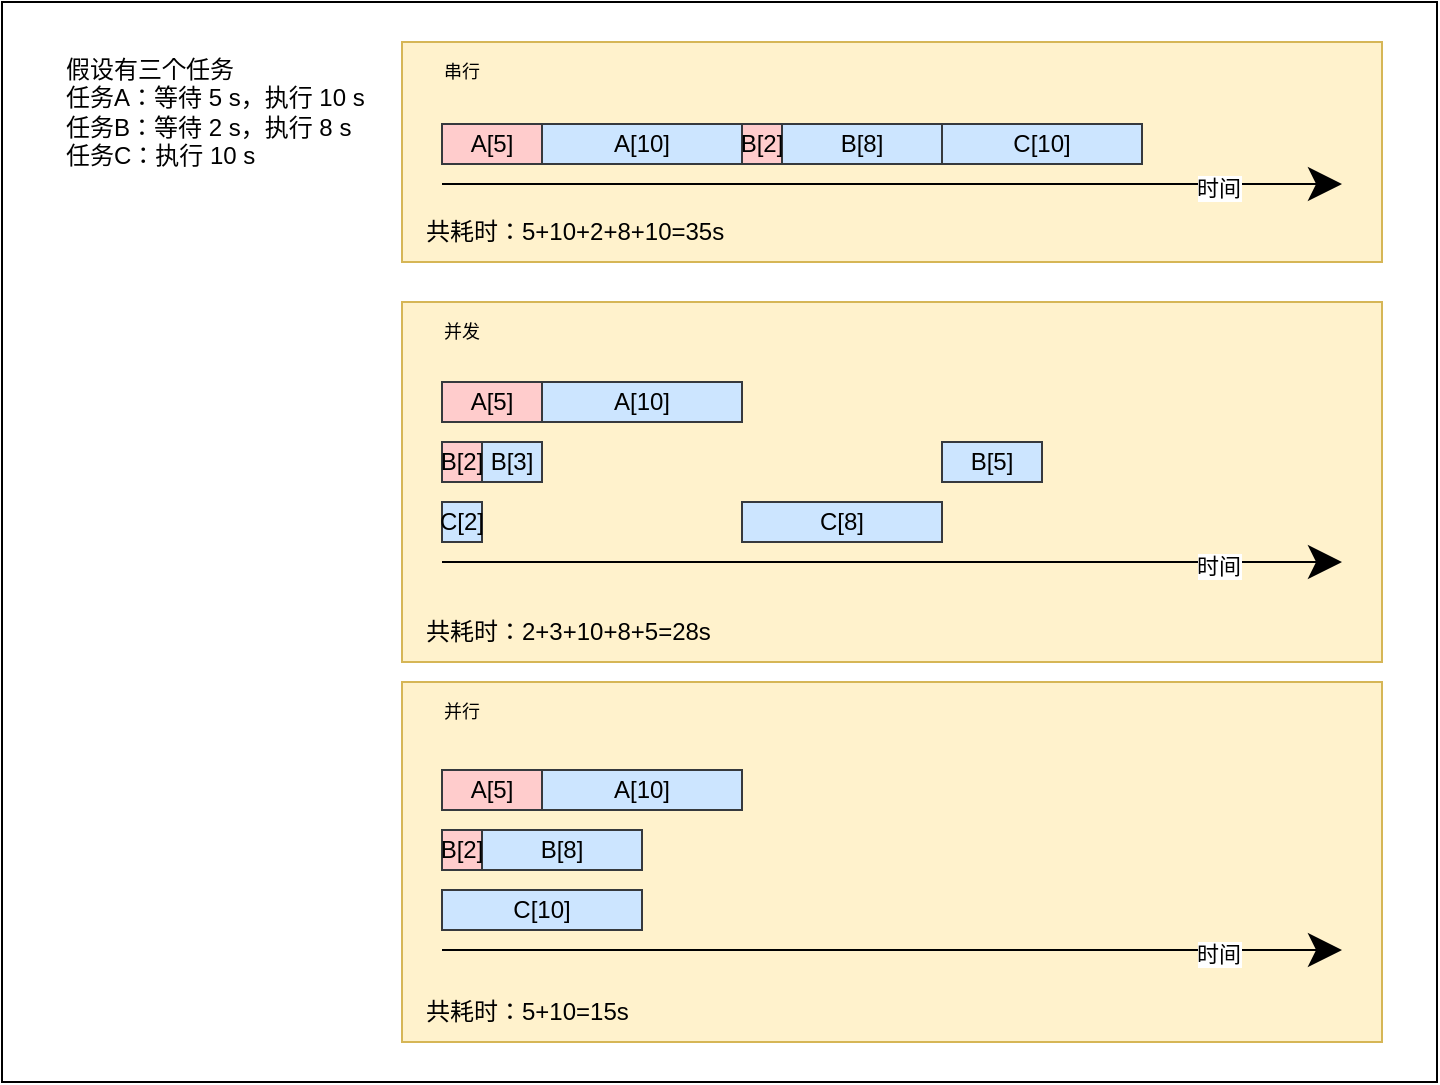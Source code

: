 <mxfile version="19.0.1" type="github">
  <diagram id="YBkWq5HG3aW7KjurHIij" name="Page-1">
    <mxGraphModel dx="1468" dy="856" grid="1" gridSize="10" guides="1" tooltips="1" connect="1" arrows="1" fold="1" page="0" pageScale="1" pageWidth="827" pageHeight="1169" math="0" shadow="0">
      <root>
        <mxCell id="0" />
        <mxCell id="1" parent="0" />
        <mxCell id="tiuEcBF6v56B7dEMuvXk-40" value="" style="rounded=0;whiteSpace=wrap;html=1;hachureGap=4;fontSize=9;" vertex="1" parent="1">
          <mxGeometry x="-240" y="-260" width="717.5" height="540" as="geometry" />
        </mxCell>
        <mxCell id="tiuEcBF6v56B7dEMuvXk-38" value="" style="rounded=0;whiteSpace=wrap;html=1;hachureGap=4;fillColor=#fff2cc;strokeColor=#d6b656;" vertex="1" parent="1">
          <mxGeometry x="-40" y="80" width="490" height="180" as="geometry" />
        </mxCell>
        <mxCell id="tiuEcBF6v56B7dEMuvXk-36" value="" style="rounded=0;whiteSpace=wrap;html=1;hachureGap=4;fillColor=#fff2cc;strokeColor=#d6b656;" vertex="1" parent="1">
          <mxGeometry x="-40" y="-110" width="490" height="180" as="geometry" />
        </mxCell>
        <mxCell id="tiuEcBF6v56B7dEMuvXk-19" value="" style="rounded=0;whiteSpace=wrap;html=1;hachureGap=4;fillColor=#fff2cc;strokeColor=#d6b656;" vertex="1" parent="1">
          <mxGeometry x="-40" y="-240" width="490" height="110" as="geometry" />
        </mxCell>
        <mxCell id="tiuEcBF6v56B7dEMuvXk-1" value="假设有三个任务&lt;br&gt;任务A：等待 5 s，执行 10 s&lt;br&gt;任务B：等待 2 s，执行 8 s&lt;br&gt;任务C：执行 10 s" style="text;html=1;strokeColor=none;fillColor=none;align=left;verticalAlign=middle;whiteSpace=wrap;rounded=0;hachureGap=4;" vertex="1" parent="1">
          <mxGeometry x="-210" y="-240" width="190" height="70" as="geometry" />
        </mxCell>
        <mxCell id="tiuEcBF6v56B7dEMuvXk-2" value="" style="endArrow=classic;html=1;rounded=0;startSize=14;endSize=14;sourcePerimeterSpacing=8;targetPerimeterSpacing=8;curved=1;" edge="1" parent="1">
          <mxGeometry width="50" height="50" relative="1" as="geometry">
            <mxPoint x="-20" y="-169" as="sourcePoint" />
            <mxPoint x="430" y="-169" as="targetPoint" />
          </mxGeometry>
        </mxCell>
        <mxCell id="tiuEcBF6v56B7dEMuvXk-9" value="时间" style="edgeLabel;html=1;align=center;verticalAlign=middle;resizable=0;points=[];" vertex="1" connectable="0" parent="tiuEcBF6v56B7dEMuvXk-2">
          <mxGeometry x="0.722" y="-2" relative="1" as="geometry">
            <mxPoint as="offset" />
          </mxGeometry>
        </mxCell>
        <mxCell id="tiuEcBF6v56B7dEMuvXk-3" value="A[10]" style="rounded=0;whiteSpace=wrap;html=1;hachureGap=4;fillColor=#cce5ff;strokeColor=#36393d;" vertex="1" parent="1">
          <mxGeometry x="30" y="-199" width="100" height="20" as="geometry" />
        </mxCell>
        <mxCell id="tiuEcBF6v56B7dEMuvXk-4" value="B[8]" style="rounded=0;whiteSpace=wrap;html=1;hachureGap=4;fillColor=#cce5ff;strokeColor=#36393d;" vertex="1" parent="1">
          <mxGeometry x="150" y="-199" width="80" height="20" as="geometry" />
        </mxCell>
        <mxCell id="tiuEcBF6v56B7dEMuvXk-6" value="C[10]" style="rounded=0;whiteSpace=wrap;html=1;hachureGap=4;fillColor=#cce5ff;strokeColor=#36393d;" vertex="1" parent="1">
          <mxGeometry x="230" y="-199" width="100" height="20" as="geometry" />
        </mxCell>
        <mxCell id="tiuEcBF6v56B7dEMuvXk-7" value="A[5]" style="rounded=0;whiteSpace=wrap;html=1;hachureGap=4;fillColor=#ffcccc;strokeColor=#36393d;" vertex="1" parent="1">
          <mxGeometry x="-20" y="-199" width="50" height="20" as="geometry" />
        </mxCell>
        <mxCell id="tiuEcBF6v56B7dEMuvXk-8" value="B[2]" style="rounded=0;whiteSpace=wrap;html=1;hachureGap=4;fillColor=#ffcccc;strokeColor=#36393d;" vertex="1" parent="1">
          <mxGeometry x="130" y="-199" width="20" height="20" as="geometry" />
        </mxCell>
        <mxCell id="tiuEcBF6v56B7dEMuvXk-10" value="" style="endArrow=classic;html=1;rounded=0;startSize=14;endSize=14;sourcePerimeterSpacing=8;targetPerimeterSpacing=8;curved=1;" edge="1" parent="1">
          <mxGeometry width="50" height="50" relative="1" as="geometry">
            <mxPoint x="-20" y="20" as="sourcePoint" />
            <mxPoint x="430" y="20" as="targetPoint" />
          </mxGeometry>
        </mxCell>
        <mxCell id="tiuEcBF6v56B7dEMuvXk-11" value="时间" style="edgeLabel;html=1;align=center;verticalAlign=middle;resizable=0;points=[];" vertex="1" connectable="0" parent="tiuEcBF6v56B7dEMuvXk-10">
          <mxGeometry x="0.722" y="-2" relative="1" as="geometry">
            <mxPoint as="offset" />
          </mxGeometry>
        </mxCell>
        <mxCell id="tiuEcBF6v56B7dEMuvXk-12" value="A[10]" style="rounded=0;whiteSpace=wrap;html=1;hachureGap=4;fillColor=#cce5ff;strokeColor=#36393d;" vertex="1" parent="1">
          <mxGeometry x="30" y="-70" width="100" height="20" as="geometry" />
        </mxCell>
        <mxCell id="tiuEcBF6v56B7dEMuvXk-13" value="B[3]" style="rounded=0;whiteSpace=wrap;html=1;hachureGap=4;fillColor=#cce5ff;strokeColor=#36393d;" vertex="1" parent="1">
          <mxGeometry y="-40" width="30" height="20" as="geometry" />
        </mxCell>
        <mxCell id="tiuEcBF6v56B7dEMuvXk-14" value="C[2]" style="rounded=0;whiteSpace=wrap;html=1;hachureGap=4;fillColor=#cce5ff;strokeColor=#36393d;" vertex="1" parent="1">
          <mxGeometry x="-20" y="-10" width="20" height="20" as="geometry" />
        </mxCell>
        <mxCell id="tiuEcBF6v56B7dEMuvXk-15" value="A[5]" style="rounded=0;whiteSpace=wrap;html=1;hachureGap=4;fillColor=#ffcccc;strokeColor=#36393d;" vertex="1" parent="1">
          <mxGeometry x="-20" y="-70" width="50" height="20" as="geometry" />
        </mxCell>
        <mxCell id="tiuEcBF6v56B7dEMuvXk-16" value="B[2]" style="rounded=0;whiteSpace=wrap;html=1;hachureGap=4;fillColor=#ffcccc;strokeColor=#36393d;" vertex="1" parent="1">
          <mxGeometry x="-20" y="-40" width="20" height="20" as="geometry" />
        </mxCell>
        <mxCell id="tiuEcBF6v56B7dEMuvXk-17" value="C[8]" style="rounded=0;whiteSpace=wrap;html=1;hachureGap=4;fillColor=#cce5ff;strokeColor=#36393d;" vertex="1" parent="1">
          <mxGeometry x="130" y="-10" width="100" height="20" as="geometry" />
        </mxCell>
        <mxCell id="tiuEcBF6v56B7dEMuvXk-18" value="B[5]" style="rounded=0;whiteSpace=wrap;html=1;hachureGap=4;fillColor=#cce5ff;strokeColor=#36393d;" vertex="1" parent="1">
          <mxGeometry x="230" y="-40" width="50" height="20" as="geometry" />
        </mxCell>
        <mxCell id="tiuEcBF6v56B7dEMuvXk-20" value="共耗时：5+10+2+8+10=35s" style="text;html=1;strokeColor=none;fillColor=none;align=left;verticalAlign=middle;whiteSpace=wrap;rounded=0;hachureGap=4;" vertex="1" parent="1">
          <mxGeometry x="-30" y="-160" width="350" height="30" as="geometry" />
        </mxCell>
        <mxCell id="tiuEcBF6v56B7dEMuvXk-22" value="共耗时：2+3+10+8+5=28s" style="text;html=1;strokeColor=none;fillColor=none;align=left;verticalAlign=middle;whiteSpace=wrap;rounded=0;hachureGap=4;" vertex="1" parent="1">
          <mxGeometry x="-30" y="40" width="350" height="30" as="geometry" />
        </mxCell>
        <mxCell id="tiuEcBF6v56B7dEMuvXk-24" value="" style="endArrow=classic;html=1;rounded=0;startSize=14;endSize=14;sourcePerimeterSpacing=8;targetPerimeterSpacing=8;curved=1;" edge="1" parent="1">
          <mxGeometry width="50" height="50" relative="1" as="geometry">
            <mxPoint x="-20" y="214" as="sourcePoint" />
            <mxPoint x="430" y="214" as="targetPoint" />
          </mxGeometry>
        </mxCell>
        <mxCell id="tiuEcBF6v56B7dEMuvXk-25" value="时间" style="edgeLabel;html=1;align=center;verticalAlign=middle;resizable=0;points=[];" vertex="1" connectable="0" parent="tiuEcBF6v56B7dEMuvXk-24">
          <mxGeometry x="0.722" y="-2" relative="1" as="geometry">
            <mxPoint as="offset" />
          </mxGeometry>
        </mxCell>
        <mxCell id="tiuEcBF6v56B7dEMuvXk-26" value="A[10]" style="rounded=0;whiteSpace=wrap;html=1;hachureGap=4;fillColor=#cce5ff;strokeColor=#36393d;" vertex="1" parent="1">
          <mxGeometry x="30" y="124" width="100" height="20" as="geometry" />
        </mxCell>
        <mxCell id="tiuEcBF6v56B7dEMuvXk-27" value="B[8]" style="rounded=0;whiteSpace=wrap;html=1;hachureGap=4;fillColor=#cce5ff;strokeColor=#36393d;" vertex="1" parent="1">
          <mxGeometry y="154" width="80" height="20" as="geometry" />
        </mxCell>
        <mxCell id="tiuEcBF6v56B7dEMuvXk-28" value="C[10]" style="rounded=0;whiteSpace=wrap;html=1;hachureGap=4;fillColor=#cce5ff;strokeColor=#36393d;" vertex="1" parent="1">
          <mxGeometry x="-20" y="184" width="100" height="20" as="geometry" />
        </mxCell>
        <mxCell id="tiuEcBF6v56B7dEMuvXk-29" value="A[5]" style="rounded=0;whiteSpace=wrap;html=1;hachureGap=4;fillColor=#ffcccc;strokeColor=#36393d;" vertex="1" parent="1">
          <mxGeometry x="-20" y="124" width="50" height="20" as="geometry" />
        </mxCell>
        <mxCell id="tiuEcBF6v56B7dEMuvXk-30" value="B[2]" style="rounded=0;whiteSpace=wrap;html=1;hachureGap=4;fillColor=#ffcccc;strokeColor=#36393d;" vertex="1" parent="1">
          <mxGeometry x="-20" y="154" width="20" height="20" as="geometry" />
        </mxCell>
        <mxCell id="tiuEcBF6v56B7dEMuvXk-33" value="共耗时：5+10=15s" style="text;html=1;strokeColor=none;fillColor=none;align=left;verticalAlign=middle;whiteSpace=wrap;rounded=0;hachureGap=4;" vertex="1" parent="1">
          <mxGeometry x="-30" y="230" width="350" height="30" as="geometry" />
        </mxCell>
        <mxCell id="tiuEcBF6v56B7dEMuvXk-34" value="串行" style="text;html=1;strokeColor=none;fillColor=none;align=center;verticalAlign=middle;whiteSpace=wrap;rounded=0;hachureGap=4;fontSize=9;" vertex="1" parent="1">
          <mxGeometry x="-40" y="-240" width="60" height="30" as="geometry" />
        </mxCell>
        <mxCell id="tiuEcBF6v56B7dEMuvXk-37" value="并发" style="text;html=1;strokeColor=none;fillColor=none;align=center;verticalAlign=middle;whiteSpace=wrap;rounded=0;hachureGap=4;fontSize=9;" vertex="1" parent="1">
          <mxGeometry x="-40" y="-110" width="60" height="30" as="geometry" />
        </mxCell>
        <mxCell id="tiuEcBF6v56B7dEMuvXk-39" value="并行" style="text;html=1;strokeColor=none;fillColor=none;align=center;verticalAlign=middle;whiteSpace=wrap;rounded=0;hachureGap=4;fontSize=9;" vertex="1" parent="1">
          <mxGeometry x="-40" y="80" width="60" height="30" as="geometry" />
        </mxCell>
      </root>
    </mxGraphModel>
  </diagram>
</mxfile>

